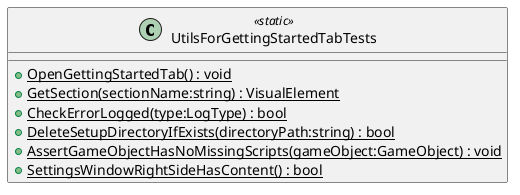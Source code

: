 @startuml
class UtilsForGettingStartedTabTests <<static>> {
    + {static} OpenGettingStartedTab() : void
    + {static} GetSection(sectionName:string) : VisualElement
    + {static} CheckErrorLogged(type:LogType) : bool
    + {static} DeleteSetupDirectoryIfExists(directoryPath:string) : bool
    + {static} AssertGameObjectHasNoMissingScripts(gameObject:GameObject) : void
    + {static} SettingsWindowRightSideHasContent() : bool
}
@enduml
